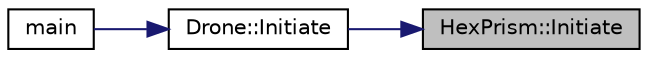 digraph "HexPrism::Initiate"
{
 // LATEX_PDF_SIZE
  edge [fontname="Helvetica",fontsize="10",labelfontname="Helvetica",labelfontsize="10"];
  node [fontname="Helvetica",fontsize="10",shape=record];
  rankdir="RL";
  Node1 [label="HexPrism::Initiate",height=0.2,width=0.4,color="black", fillcolor="grey75", style="filled", fontcolor="black",tooltip="Tworzenie graniastosłupa według bryły wzorcowej i skali."];
  Node1 -> Node2 [dir="back",color="midnightblue",fontsize="10",style="solid",fontname="Helvetica"];
  Node2 [label="Drone::Initiate",height=0.2,width=0.4,color="black", fillcolor="white", style="filled",URL="$class_drone.html#a4f9ab4d6a458e5a65507545e59c401fa",tooltip="Tworzenie drona według brył wzorcowych jego elementów, współrzędnych położenia i kątu obrotu."];
  Node2 -> Node3 [dir="back",color="midnightblue",fontsize="10",style="solid",fontname="Helvetica"];
  Node3 [label="main",height=0.2,width=0.4,color="black", fillcolor="white", style="filled",URL="$app_2main_8cpp.html#ae66f6b31b5ad750f1fe042a706a4e3d4",tooltip=" "];
}
